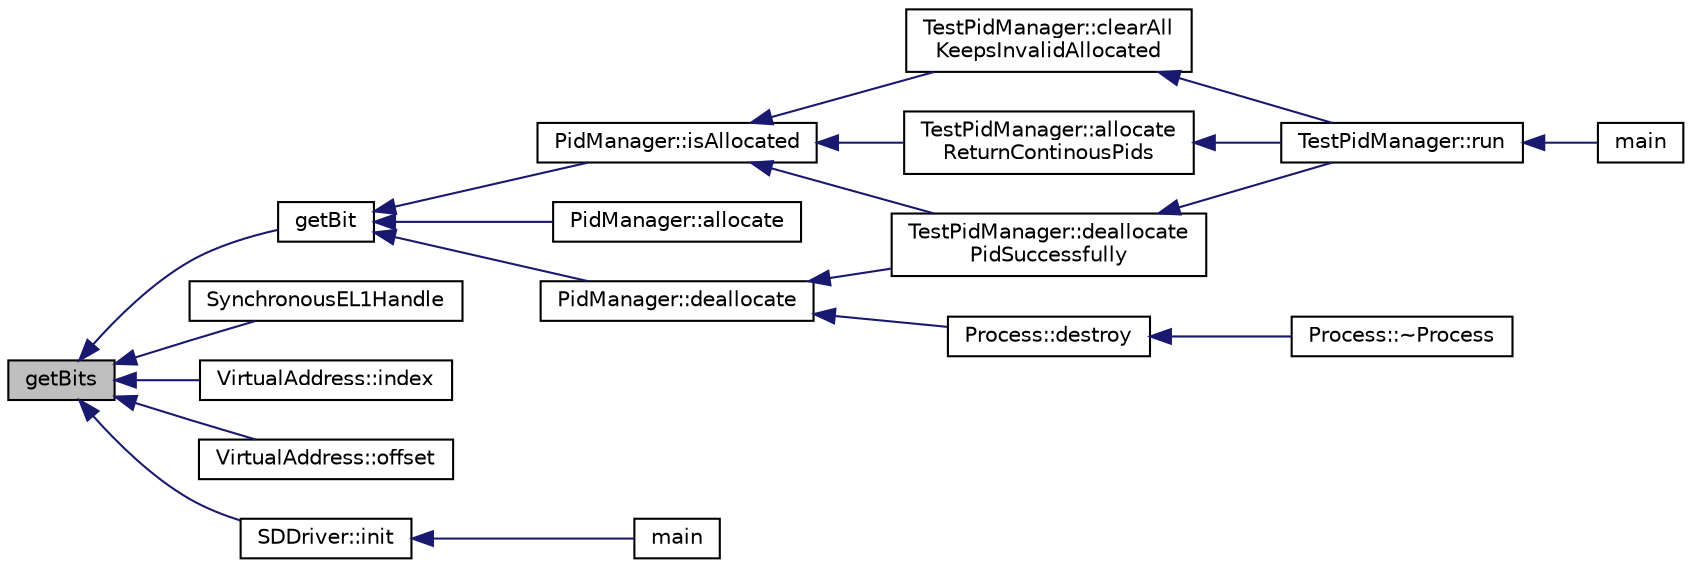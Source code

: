 digraph "getBits"
{
  edge [fontname="Helvetica",fontsize="10",labelfontname="Helvetica",labelfontsize="10"];
  node [fontname="Helvetica",fontsize="10",shape=record];
  rankdir="LR";
  Node65 [label="getBits",height=0.2,width=0.4,color="black", fillcolor="grey75", style="filled", fontcolor="black"];
  Node65 -> Node66 [dir="back",color="midnightblue",fontsize="10",style="solid",fontname="Helvetica"];
  Node66 [label="getBit",height=0.2,width=0.4,color="black", fillcolor="white", style="filled",URL="$d6/d93/generic__util_8h.html#a94d318548d61ae9415c02f7b231a4eed"];
  Node66 -> Node67 [dir="back",color="midnightblue",fontsize="10",style="solid",fontname="Helvetica"];
  Node67 [label="PidManager::isAllocated",height=0.2,width=0.4,color="black", fillcolor="white", style="filled",URL="$d3/d77/class_pid_manager.html#af82912ee5cdd3838fb9835d54c1c5d78"];
  Node67 -> Node68 [dir="back",color="midnightblue",fontsize="10",style="solid",fontname="Helvetica"];
  Node68 [label="TestPidManager::clearAll\lKeepsInvalidAllocated",height=0.2,width=0.4,color="black", fillcolor="white", style="filled",URL="$d7/d7b/class_test_pid_manager.html#a178ae1783133476b342c7f004eb9cc50"];
  Node68 -> Node69 [dir="back",color="midnightblue",fontsize="10",style="solid",fontname="Helvetica"];
  Node69 [label="TestPidManager::run",height=0.2,width=0.4,color="black", fillcolor="white", style="filled",URL="$d7/d7b/class_test_pid_manager.html#a16be6c7f3bb1f57f8d61ca4a64e431c5"];
  Node69 -> Node70 [dir="back",color="midnightblue",fontsize="10",style="solid",fontname="Helvetica"];
  Node70 [label="main",height=0.2,width=0.4,color="black", fillcolor="white", style="filled",URL="$d1/d40/main__debug___pid_manager_8cpp.html#ae66f6b31b5ad750f1fe042a706a4e3d4"];
  Node67 -> Node71 [dir="back",color="midnightblue",fontsize="10",style="solid",fontname="Helvetica"];
  Node71 [label="TestPidManager::allocate\lReturnContinousPids",height=0.2,width=0.4,color="black", fillcolor="white", style="filled",URL="$d7/d7b/class_test_pid_manager.html#a13a07f28988bb179ffdd236eaf77ceea"];
  Node71 -> Node69 [dir="back",color="midnightblue",fontsize="10",style="solid",fontname="Helvetica"];
  Node67 -> Node72 [dir="back",color="midnightblue",fontsize="10",style="solid",fontname="Helvetica"];
  Node72 [label="TestPidManager::deallocate\lPidSuccessfully",height=0.2,width=0.4,color="black", fillcolor="white", style="filled",URL="$d7/d7b/class_test_pid_manager.html#a1a74ac37afdd3b0ff147f35069043784"];
  Node72 -> Node69 [dir="back",color="midnightblue",fontsize="10",style="solid",fontname="Helvetica"];
  Node66 -> Node73 [dir="back",color="midnightblue",fontsize="10",style="solid",fontname="Helvetica"];
  Node73 [label="PidManager::allocate",height=0.2,width=0.4,color="black", fillcolor="white", style="filled",URL="$d3/d77/class_pid_manager.html#a6e115df5268a2ec5c9b6b688cc36aaab"];
  Node66 -> Node74 [dir="back",color="midnightblue",fontsize="10",style="solid",fontname="Helvetica"];
  Node74 [label="PidManager::deallocate",height=0.2,width=0.4,color="black", fillcolor="white", style="filled",URL="$d3/d77/class_pid_manager.html#a7a7409c57e709717233c93e52830a5bb"];
  Node74 -> Node75 [dir="back",color="midnightblue",fontsize="10",style="solid",fontname="Helvetica"];
  Node75 [label="Process::destroy",height=0.2,width=0.4,color="black", fillcolor="white", style="filled",URL="$d1/d41/class_process.html#a9a33a79c6587f16670cb86e8bf058450"];
  Node75 -> Node76 [dir="back",color="midnightblue",fontsize="10",style="solid",fontname="Helvetica"];
  Node76 [label="Process::~Process",height=0.2,width=0.4,color="black", fillcolor="white", style="filled",URL="$d1/d41/class_process.html#a990776d181dbbde7ff8ac12713d814b3"];
  Node74 -> Node72 [dir="back",color="midnightblue",fontsize="10",style="solid",fontname="Helvetica"];
  Node65 -> Node77 [dir="back",color="midnightblue",fontsize="10",style="solid",fontname="Helvetica"];
  Node77 [label="SynchronousEL1Handle",height=0.2,width=0.4,color="black", fillcolor="white", style="filled",URL="$dd/d12/exceptions_8cpp.html#adf8fdfc202648f336df261faf22abf24"];
  Node65 -> Node78 [dir="back",color="midnightblue",fontsize="10",style="solid",fontname="Helvetica"];
  Node78 [label="VirtualAddress::index",height=0.2,width=0.4,color="black", fillcolor="white", style="filled",URL="$db/ded/class_virtual_address.html#a4d88d6134803c6c3404cee3a800c7a2e"];
  Node65 -> Node79 [dir="back",color="midnightblue",fontsize="10",style="solid",fontname="Helvetica"];
  Node79 [label="VirtualAddress::offset",height=0.2,width=0.4,color="black", fillcolor="white", style="filled",URL="$db/ded/class_virtual_address.html#ad24db7cee1ac6163639a85a820e3331b"];
  Node65 -> Node80 [dir="back",color="midnightblue",fontsize="10",style="solid",fontname="Helvetica"];
  Node80 [label="SDDriver::init",height=0.2,width=0.4,color="black", fillcolor="white", style="filled",URL="$d1/dcf/class_s_d_driver.html#aec3e5611beed0516afb3cf43751da5dc"];
  Node80 -> Node81 [dir="back",color="midnightblue",fontsize="10",style="solid",fontname="Helvetica"];
  Node81 [label="main",height=0.2,width=0.4,color="black", fillcolor="white", style="filled",URL="$db/d43/main__test__sdcard__block__read__write_8cpp.html#ae66f6b31b5ad750f1fe042a706a4e3d4"];
}
